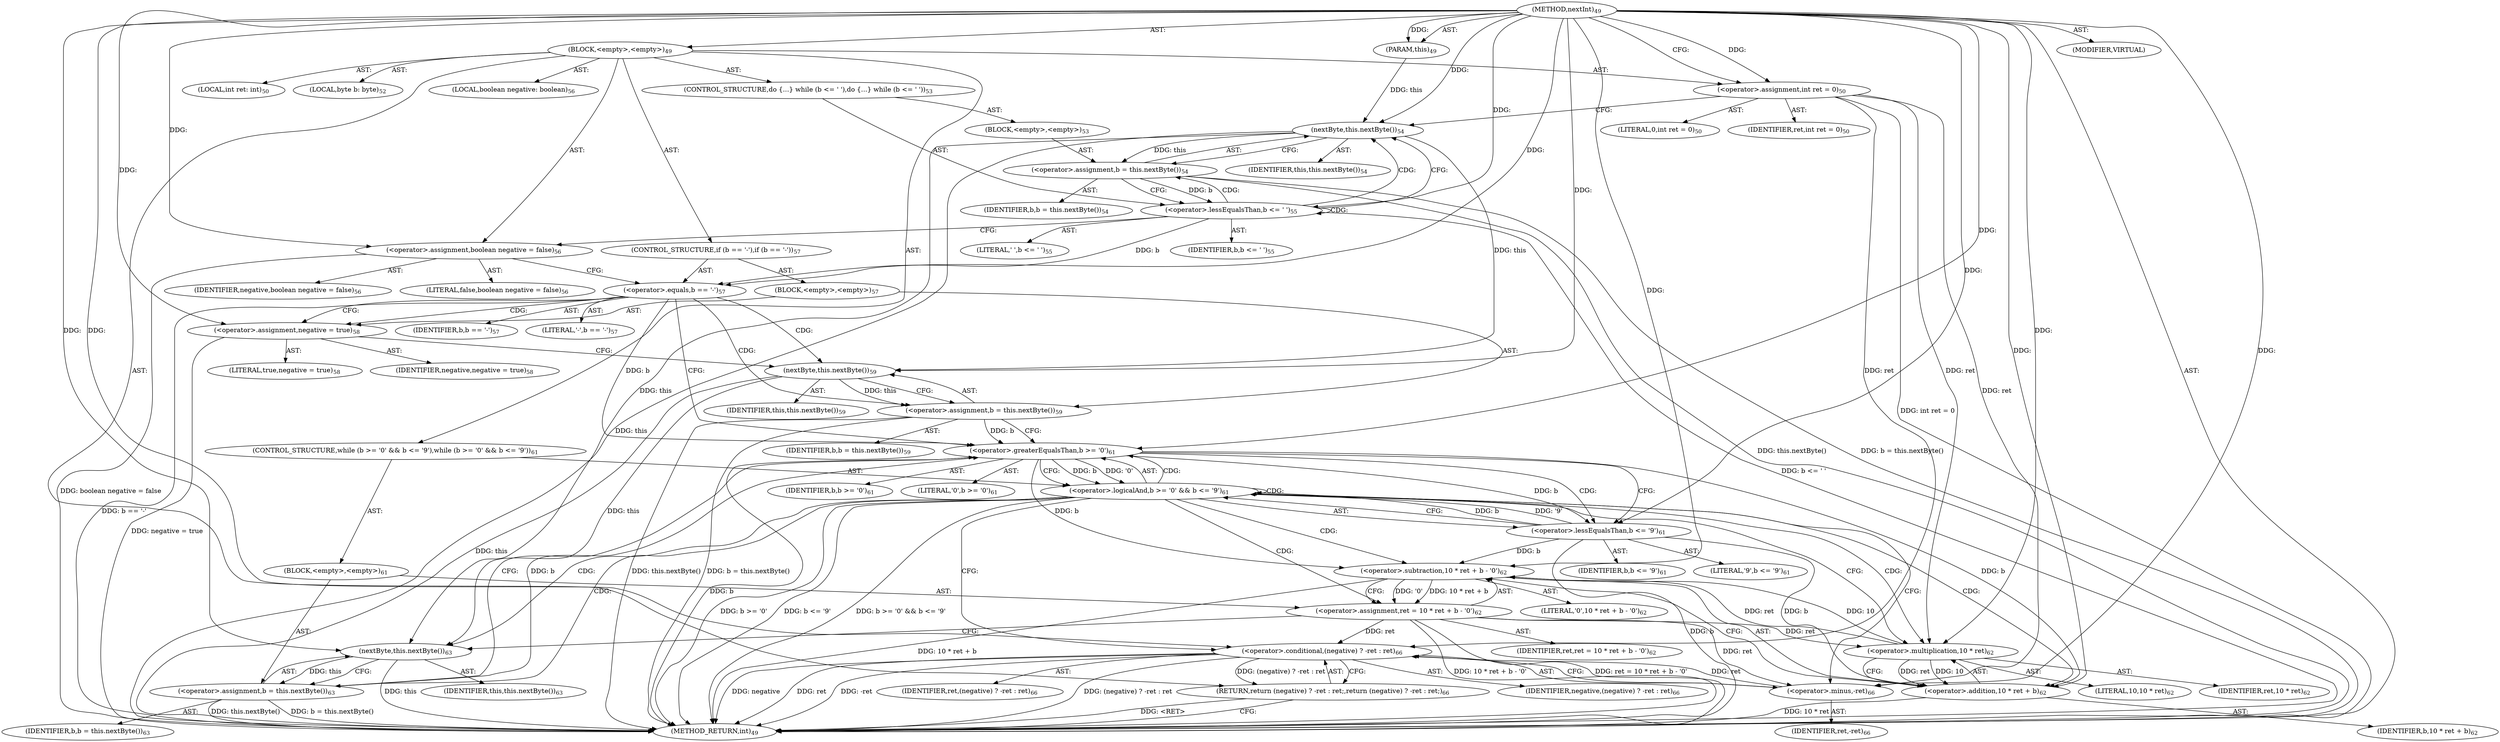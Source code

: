 digraph "nextInt" {  
"188" [label = <(METHOD,nextInt)<SUB>49</SUB>> ]
"8" [label = <(PARAM,this)<SUB>49</SUB>> ]
"189" [label = <(BLOCK,&lt;empty&gt;,&lt;empty&gt;)<SUB>49</SUB>> ]
"190" [label = <(LOCAL,int ret: int)<SUB>50</SUB>> ]
"191" [label = <(&lt;operator&gt;.assignment,int ret = 0)<SUB>50</SUB>> ]
"192" [label = <(IDENTIFIER,ret,int ret = 0)<SUB>50</SUB>> ]
"193" [label = <(LITERAL,0,int ret = 0)<SUB>50</SUB>> ]
"194" [label = <(LOCAL,byte b: byte)<SUB>52</SUB>> ]
"195" [label = <(CONTROL_STRUCTURE,do {...} while (b &lt;= ' '),do {...} while (b &lt;= ' '))<SUB>53</SUB>> ]
"196" [label = <(BLOCK,&lt;empty&gt;,&lt;empty&gt;)<SUB>53</SUB>> ]
"197" [label = <(&lt;operator&gt;.assignment,b = this.nextByte())<SUB>54</SUB>> ]
"198" [label = <(IDENTIFIER,b,b = this.nextByte())<SUB>54</SUB>> ]
"199" [label = <(nextByte,this.nextByte())<SUB>54</SUB>> ]
"7" [label = <(IDENTIFIER,this,this.nextByte())<SUB>54</SUB>> ]
"200" [label = <(&lt;operator&gt;.lessEqualsThan,b &lt;= ' ')<SUB>55</SUB>> ]
"201" [label = <(IDENTIFIER,b,b &lt;= ' ')<SUB>55</SUB>> ]
"202" [label = <(LITERAL,' ',b &lt;= ' ')<SUB>55</SUB>> ]
"203" [label = <(LOCAL,boolean negative: boolean)<SUB>56</SUB>> ]
"204" [label = <(&lt;operator&gt;.assignment,boolean negative = false)<SUB>56</SUB>> ]
"205" [label = <(IDENTIFIER,negative,boolean negative = false)<SUB>56</SUB>> ]
"206" [label = <(LITERAL,false,boolean negative = false)<SUB>56</SUB>> ]
"207" [label = <(CONTROL_STRUCTURE,if (b == '-'),if (b == '-'))<SUB>57</SUB>> ]
"208" [label = <(&lt;operator&gt;.equals,b == '-')<SUB>57</SUB>> ]
"209" [label = <(IDENTIFIER,b,b == '-')<SUB>57</SUB>> ]
"210" [label = <(LITERAL,'-',b == '-')<SUB>57</SUB>> ]
"211" [label = <(BLOCK,&lt;empty&gt;,&lt;empty&gt;)<SUB>57</SUB>> ]
"212" [label = <(&lt;operator&gt;.assignment,negative = true)<SUB>58</SUB>> ]
"213" [label = <(IDENTIFIER,negative,negative = true)<SUB>58</SUB>> ]
"214" [label = <(LITERAL,true,negative = true)<SUB>58</SUB>> ]
"215" [label = <(&lt;operator&gt;.assignment,b = this.nextByte())<SUB>59</SUB>> ]
"216" [label = <(IDENTIFIER,b,b = this.nextByte())<SUB>59</SUB>> ]
"217" [label = <(nextByte,this.nextByte())<SUB>59</SUB>> ]
"9" [label = <(IDENTIFIER,this,this.nextByte())<SUB>59</SUB>> ]
"218" [label = <(CONTROL_STRUCTURE,while (b &gt;= '0' &amp;&amp; b &lt;= '9'),while (b &gt;= '0' &amp;&amp; b &lt;= '9'))<SUB>61</SUB>> ]
"219" [label = <(&lt;operator&gt;.logicalAnd,b &gt;= '0' &amp;&amp; b &lt;= '9')<SUB>61</SUB>> ]
"220" [label = <(&lt;operator&gt;.greaterEqualsThan,b &gt;= '0')<SUB>61</SUB>> ]
"221" [label = <(IDENTIFIER,b,b &gt;= '0')<SUB>61</SUB>> ]
"222" [label = <(LITERAL,'0',b &gt;= '0')<SUB>61</SUB>> ]
"223" [label = <(&lt;operator&gt;.lessEqualsThan,b &lt;= '9')<SUB>61</SUB>> ]
"224" [label = <(IDENTIFIER,b,b &lt;= '9')<SUB>61</SUB>> ]
"225" [label = <(LITERAL,'9',b &lt;= '9')<SUB>61</SUB>> ]
"226" [label = <(BLOCK,&lt;empty&gt;,&lt;empty&gt;)<SUB>61</SUB>> ]
"227" [label = <(&lt;operator&gt;.assignment,ret = 10 * ret + b - '0')<SUB>62</SUB>> ]
"228" [label = <(IDENTIFIER,ret,ret = 10 * ret + b - '0')<SUB>62</SUB>> ]
"229" [label = <(&lt;operator&gt;.subtraction,10 * ret + b - '0')<SUB>62</SUB>> ]
"230" [label = <(&lt;operator&gt;.addition,10 * ret + b)<SUB>62</SUB>> ]
"231" [label = <(&lt;operator&gt;.multiplication,10 * ret)<SUB>62</SUB>> ]
"232" [label = <(LITERAL,10,10 * ret)<SUB>62</SUB>> ]
"233" [label = <(IDENTIFIER,ret,10 * ret)<SUB>62</SUB>> ]
"234" [label = <(IDENTIFIER,b,10 * ret + b)<SUB>62</SUB>> ]
"235" [label = <(LITERAL,'0',10 * ret + b - '0')<SUB>62</SUB>> ]
"236" [label = <(&lt;operator&gt;.assignment,b = this.nextByte())<SUB>63</SUB>> ]
"237" [label = <(IDENTIFIER,b,b = this.nextByte())<SUB>63</SUB>> ]
"238" [label = <(nextByte,this.nextByte())<SUB>63</SUB>> ]
"10" [label = <(IDENTIFIER,this,this.nextByte())<SUB>63</SUB>> ]
"239" [label = <(RETURN,return (negative) ? -ret : ret;,return (negative) ? -ret : ret;)<SUB>66</SUB>> ]
"240" [label = <(&lt;operator&gt;.conditional,(negative) ? -ret : ret)<SUB>66</SUB>> ]
"241" [label = <(IDENTIFIER,negative,(negative) ? -ret : ret)<SUB>66</SUB>> ]
"242" [label = <(&lt;operator&gt;.minus,-ret)<SUB>66</SUB>> ]
"243" [label = <(IDENTIFIER,ret,-ret)<SUB>66</SUB>> ]
"244" [label = <(IDENTIFIER,ret,(negative) ? -ret : ret)<SUB>66</SUB>> ]
"245" [label = <(MODIFIER,VIRTUAL)> ]
"246" [label = <(METHOD_RETURN,int)<SUB>49</SUB>> ]
  "188" -> "8"  [ label = "AST: "] 
  "188" -> "189"  [ label = "AST: "] 
  "188" -> "245"  [ label = "AST: "] 
  "188" -> "246"  [ label = "AST: "] 
  "189" -> "190"  [ label = "AST: "] 
  "189" -> "191"  [ label = "AST: "] 
  "189" -> "194"  [ label = "AST: "] 
  "189" -> "195"  [ label = "AST: "] 
  "189" -> "203"  [ label = "AST: "] 
  "189" -> "204"  [ label = "AST: "] 
  "189" -> "207"  [ label = "AST: "] 
  "189" -> "218"  [ label = "AST: "] 
  "189" -> "239"  [ label = "AST: "] 
  "191" -> "192"  [ label = "AST: "] 
  "191" -> "193"  [ label = "AST: "] 
  "195" -> "196"  [ label = "AST: "] 
  "195" -> "200"  [ label = "AST: "] 
  "196" -> "197"  [ label = "AST: "] 
  "197" -> "198"  [ label = "AST: "] 
  "197" -> "199"  [ label = "AST: "] 
  "199" -> "7"  [ label = "AST: "] 
  "200" -> "201"  [ label = "AST: "] 
  "200" -> "202"  [ label = "AST: "] 
  "204" -> "205"  [ label = "AST: "] 
  "204" -> "206"  [ label = "AST: "] 
  "207" -> "208"  [ label = "AST: "] 
  "207" -> "211"  [ label = "AST: "] 
  "208" -> "209"  [ label = "AST: "] 
  "208" -> "210"  [ label = "AST: "] 
  "211" -> "212"  [ label = "AST: "] 
  "211" -> "215"  [ label = "AST: "] 
  "212" -> "213"  [ label = "AST: "] 
  "212" -> "214"  [ label = "AST: "] 
  "215" -> "216"  [ label = "AST: "] 
  "215" -> "217"  [ label = "AST: "] 
  "217" -> "9"  [ label = "AST: "] 
  "218" -> "219"  [ label = "AST: "] 
  "218" -> "226"  [ label = "AST: "] 
  "219" -> "220"  [ label = "AST: "] 
  "219" -> "223"  [ label = "AST: "] 
  "220" -> "221"  [ label = "AST: "] 
  "220" -> "222"  [ label = "AST: "] 
  "223" -> "224"  [ label = "AST: "] 
  "223" -> "225"  [ label = "AST: "] 
  "226" -> "227"  [ label = "AST: "] 
  "226" -> "236"  [ label = "AST: "] 
  "227" -> "228"  [ label = "AST: "] 
  "227" -> "229"  [ label = "AST: "] 
  "229" -> "230"  [ label = "AST: "] 
  "229" -> "235"  [ label = "AST: "] 
  "230" -> "231"  [ label = "AST: "] 
  "230" -> "234"  [ label = "AST: "] 
  "231" -> "232"  [ label = "AST: "] 
  "231" -> "233"  [ label = "AST: "] 
  "236" -> "237"  [ label = "AST: "] 
  "236" -> "238"  [ label = "AST: "] 
  "238" -> "10"  [ label = "AST: "] 
  "239" -> "240"  [ label = "AST: "] 
  "240" -> "241"  [ label = "AST: "] 
  "240" -> "242"  [ label = "AST: "] 
  "240" -> "244"  [ label = "AST: "] 
  "242" -> "243"  [ label = "AST: "] 
  "191" -> "199"  [ label = "CFG: "] 
  "204" -> "208"  [ label = "CFG: "] 
  "239" -> "246"  [ label = "CFG: "] 
  "200" -> "199"  [ label = "CFG: "] 
  "200" -> "204"  [ label = "CFG: "] 
  "208" -> "212"  [ label = "CFG: "] 
  "208" -> "220"  [ label = "CFG: "] 
  "219" -> "231"  [ label = "CFG: "] 
  "219" -> "242"  [ label = "CFG: "] 
  "219" -> "240"  [ label = "CFG: "] 
  "240" -> "239"  [ label = "CFG: "] 
  "197" -> "200"  [ label = "CFG: "] 
  "212" -> "217"  [ label = "CFG: "] 
  "215" -> "220"  [ label = "CFG: "] 
  "220" -> "219"  [ label = "CFG: "] 
  "220" -> "223"  [ label = "CFG: "] 
  "223" -> "219"  [ label = "CFG: "] 
  "227" -> "238"  [ label = "CFG: "] 
  "236" -> "220"  [ label = "CFG: "] 
  "242" -> "240"  [ label = "CFG: "] 
  "199" -> "197"  [ label = "CFG: "] 
  "217" -> "215"  [ label = "CFG: "] 
  "229" -> "227"  [ label = "CFG: "] 
  "238" -> "236"  [ label = "CFG: "] 
  "230" -> "229"  [ label = "CFG: "] 
  "231" -> "230"  [ label = "CFG: "] 
  "188" -> "191"  [ label = "CFG: "] 
  "239" -> "246"  [ label = "DDG: &lt;RET&gt;"] 
  "191" -> "246"  [ label = "DDG: int ret = 0"] 
  "199" -> "246"  [ label = "DDG: this"] 
  "197" -> "246"  [ label = "DDG: this.nextByte()"] 
  "197" -> "246"  [ label = "DDG: b = this.nextByte()"] 
  "200" -> "246"  [ label = "DDG: b &lt;= ' '"] 
  "204" -> "246"  [ label = "DDG: boolean negative = false"] 
  "208" -> "246"  [ label = "DDG: b == '-'"] 
  "212" -> "246"  [ label = "DDG: negative = true"] 
  "217" -> "246"  [ label = "DDG: this"] 
  "215" -> "246"  [ label = "DDG: this.nextByte()"] 
  "215" -> "246"  [ label = "DDG: b = this.nextByte()"] 
  "220" -> "246"  [ label = "DDG: b"] 
  "219" -> "246"  [ label = "DDG: b &gt;= '0'"] 
  "223" -> "246"  [ label = "DDG: b"] 
  "219" -> "246"  [ label = "DDG: b &lt;= '9'"] 
  "219" -> "246"  [ label = "DDG: b &gt;= '0' &amp;&amp; b &lt;= '9'"] 
  "240" -> "246"  [ label = "DDG: negative"] 
  "240" -> "246"  [ label = "DDG: ret"] 
  "240" -> "246"  [ label = "DDG: -ret"] 
  "240" -> "246"  [ label = "DDG: (negative) ? -ret : ret"] 
  "230" -> "246"  [ label = "DDG: 10 * ret"] 
  "229" -> "246"  [ label = "DDG: 10 * ret + b"] 
  "227" -> "246"  [ label = "DDG: 10 * ret + b - '0'"] 
  "227" -> "246"  [ label = "DDG: ret = 10 * ret + b - '0'"] 
  "238" -> "246"  [ label = "DDG: this"] 
  "236" -> "246"  [ label = "DDG: this.nextByte()"] 
  "236" -> "246"  [ label = "DDG: b = this.nextByte()"] 
  "188" -> "8"  [ label = "DDG: "] 
  "188" -> "191"  [ label = "DDG: "] 
  "188" -> "204"  [ label = "DDG: "] 
  "240" -> "239"  [ label = "DDG: (negative) ? -ret : ret"] 
  "242" -> "240"  [ label = "DDG: ret"] 
  "191" -> "240"  [ label = "DDG: ret"] 
  "227" -> "240"  [ label = "DDG: ret"] 
  "188" -> "240"  [ label = "DDG: "] 
  "199" -> "197"  [ label = "DDG: this"] 
  "197" -> "200"  [ label = "DDG: b"] 
  "188" -> "200"  [ label = "DDG: "] 
  "200" -> "208"  [ label = "DDG: b"] 
  "188" -> "208"  [ label = "DDG: "] 
  "188" -> "212"  [ label = "DDG: "] 
  "217" -> "215"  [ label = "DDG: this"] 
  "220" -> "219"  [ label = "DDG: b"] 
  "220" -> "219"  [ label = "DDG: '0'"] 
  "223" -> "219"  [ label = "DDG: b"] 
  "223" -> "219"  [ label = "DDG: '9'"] 
  "229" -> "227"  [ label = "DDG: 10 * ret + b"] 
  "229" -> "227"  [ label = "DDG: '0'"] 
  "238" -> "236"  [ label = "DDG: this"] 
  "208" -> "220"  [ label = "DDG: b"] 
  "215" -> "220"  [ label = "DDG: b"] 
  "236" -> "220"  [ label = "DDG: b"] 
  "188" -> "220"  [ label = "DDG: "] 
  "220" -> "223"  [ label = "DDG: b"] 
  "188" -> "223"  [ label = "DDG: "] 
  "191" -> "242"  [ label = "DDG: ret"] 
  "227" -> "242"  [ label = "DDG: ret"] 
  "188" -> "242"  [ label = "DDG: "] 
  "8" -> "199"  [ label = "DDG: this"] 
  "188" -> "199"  [ label = "DDG: "] 
  "199" -> "217"  [ label = "DDG: this"] 
  "188" -> "217"  [ label = "DDG: "] 
  "231" -> "229"  [ label = "DDG: 10"] 
  "231" -> "229"  [ label = "DDG: ret"] 
  "220" -> "229"  [ label = "DDG: b"] 
  "223" -> "229"  [ label = "DDG: b"] 
  "188" -> "229"  [ label = "DDG: "] 
  "199" -> "238"  [ label = "DDG: this"] 
  "217" -> "238"  [ label = "DDG: this"] 
  "188" -> "238"  [ label = "DDG: "] 
  "231" -> "230"  [ label = "DDG: 10"] 
  "231" -> "230"  [ label = "DDG: ret"] 
  "220" -> "230"  [ label = "DDG: b"] 
  "223" -> "230"  [ label = "DDG: b"] 
  "188" -> "230"  [ label = "DDG: "] 
  "188" -> "231"  [ label = "DDG: "] 
  "191" -> "231"  [ label = "DDG: ret"] 
  "227" -> "231"  [ label = "DDG: ret"] 
  "200" -> "197"  [ label = "CDG: "] 
  "200" -> "200"  [ label = "CDG: "] 
  "200" -> "199"  [ label = "CDG: "] 
  "208" -> "215"  [ label = "CDG: "] 
  "208" -> "217"  [ label = "CDG: "] 
  "208" -> "212"  [ label = "CDG: "] 
  "219" -> "230"  [ label = "CDG: "] 
  "219" -> "229"  [ label = "CDG: "] 
  "219" -> "236"  [ label = "CDG: "] 
  "219" -> "220"  [ label = "CDG: "] 
  "219" -> "238"  [ label = "CDG: "] 
  "219" -> "227"  [ label = "CDG: "] 
  "219" -> "231"  [ label = "CDG: "] 
  "219" -> "219"  [ label = "CDG: "] 
  "220" -> "223"  [ label = "CDG: "] 
}
